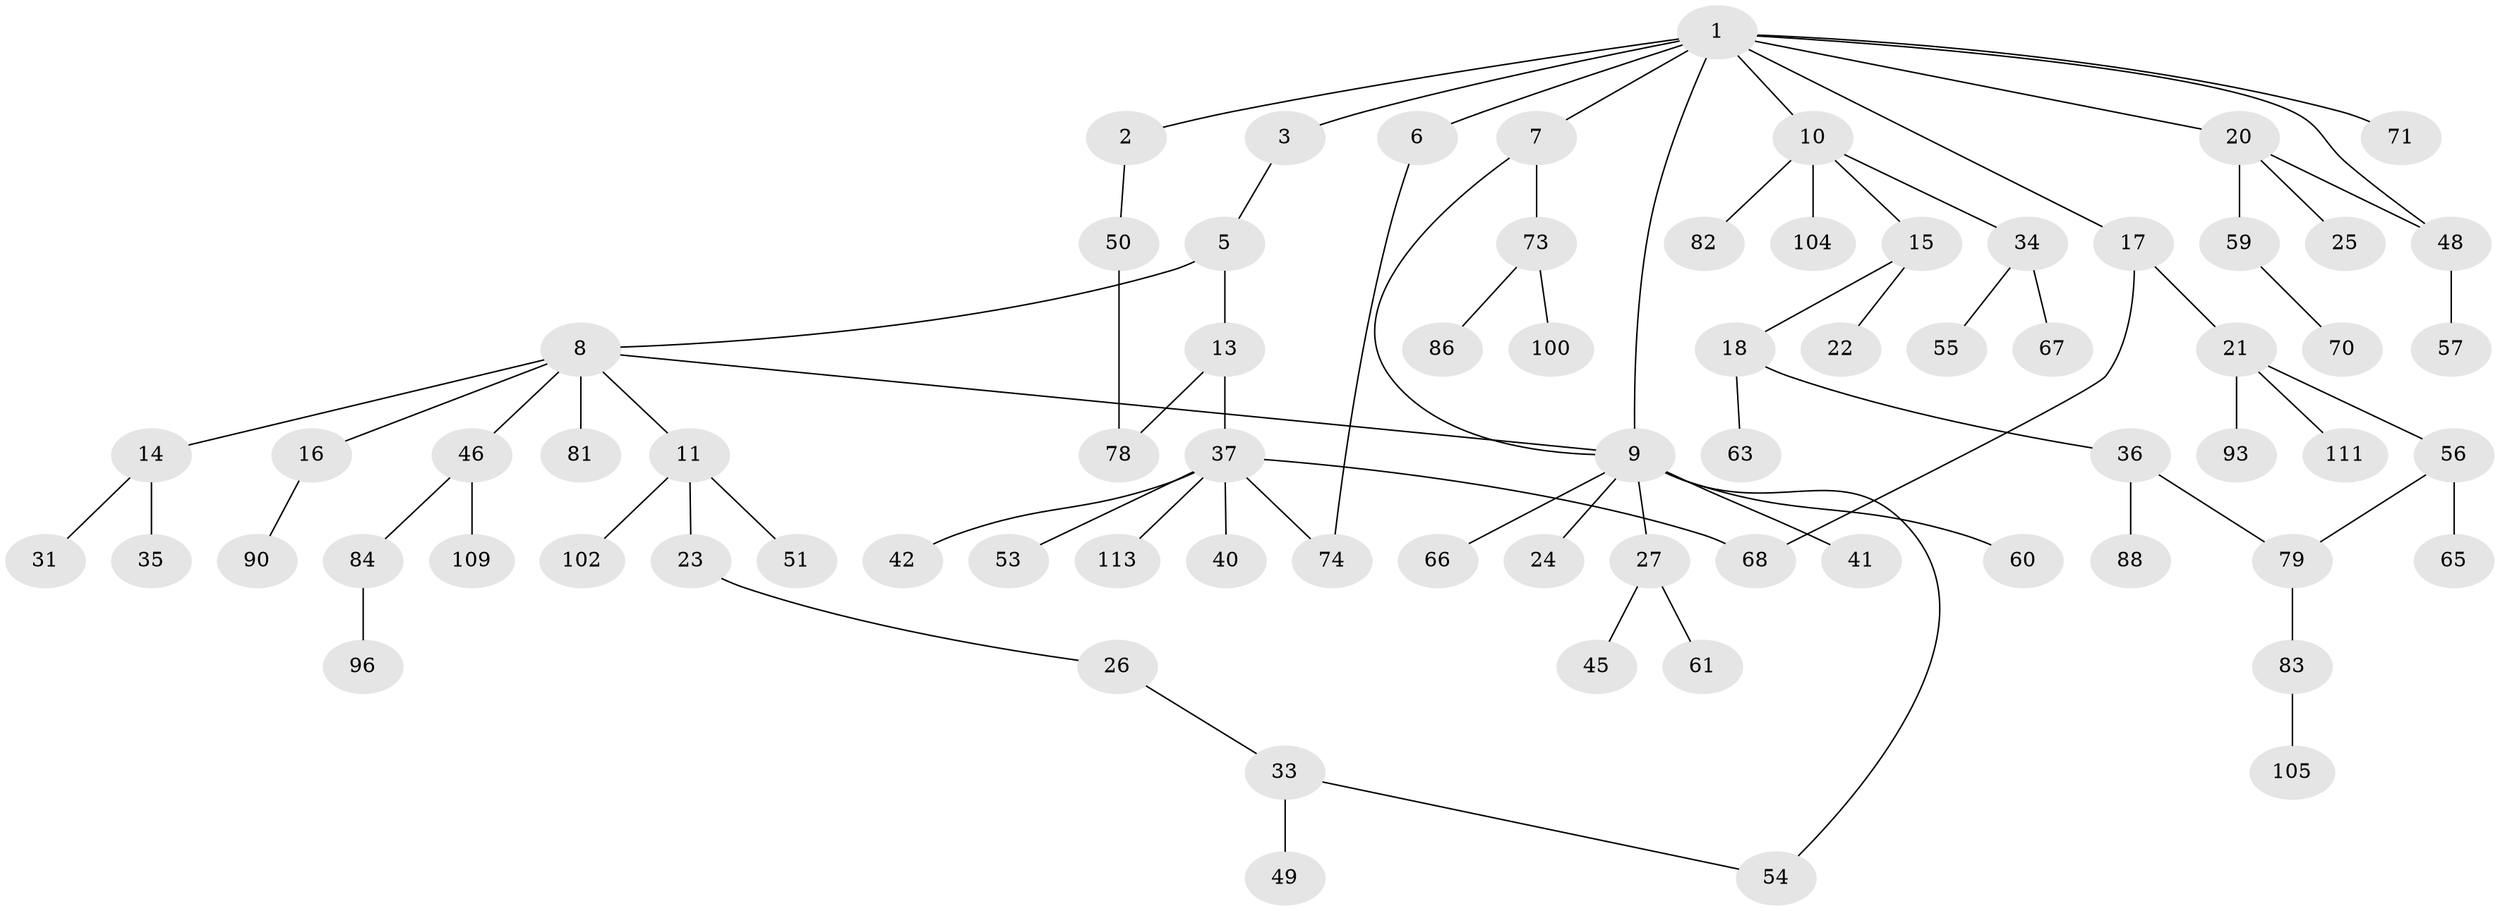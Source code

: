 // Generated by graph-tools (version 1.1) at 2025/51/02/27/25 19:51:40]
// undirected, 74 vertices, 81 edges
graph export_dot {
graph [start="1"]
  node [color=gray90,style=filled];
  1 [super="+4"];
  2 [super="+89"];
  3;
  5 [super="+58"];
  6 [super="+47"];
  7 [super="+19"];
  8 [super="+12"];
  9 [super="+44"];
  10 [super="+30"];
  11 [super="+99"];
  13 [super="+29"];
  14 [super="+32"];
  15 [super="+69"];
  16 [super="+108"];
  17 [super="+72"];
  18 [super="+28"];
  20 [super="+39"];
  21 [super="+76"];
  22 [super="+38"];
  23;
  24 [super="+43"];
  25;
  26 [super="+107"];
  27 [super="+106"];
  31;
  33 [super="+77"];
  34 [super="+101"];
  35;
  36;
  37 [super="+92"];
  40;
  41 [super="+87"];
  42 [super="+80"];
  45;
  46 [super="+75"];
  48 [super="+52"];
  49;
  50;
  51;
  53;
  54 [super="+98"];
  55;
  56 [super="+64"];
  57;
  59;
  60 [super="+62"];
  61;
  63 [super="+110"];
  65;
  66;
  67;
  68;
  70;
  71;
  73 [super="+85"];
  74;
  78 [super="+94"];
  79 [super="+95"];
  81;
  82 [super="+103"];
  83;
  84;
  86;
  88 [super="+91"];
  90;
  93 [super="+97"];
  96;
  100;
  102;
  104;
  105 [super="+112"];
  109;
  111;
  113;
  1 -- 2;
  1 -- 3;
  1 -- 6;
  1 -- 17;
  1 -- 48;
  1 -- 7;
  1 -- 20;
  1 -- 71;
  1 -- 9;
  1 -- 10;
  2 -- 50;
  3 -- 5;
  5 -- 8;
  5 -- 13;
  6 -- 74;
  7 -- 9;
  7 -- 73;
  8 -- 9;
  8 -- 11;
  8 -- 14;
  8 -- 16;
  8 -- 81;
  8 -- 46;
  9 -- 24;
  9 -- 27;
  9 -- 41;
  9 -- 60;
  9 -- 66;
  9 -- 54;
  10 -- 15;
  10 -- 34;
  10 -- 104;
  10 -- 82;
  11 -- 23;
  11 -- 51;
  11 -- 102;
  13 -- 37;
  13 -- 78;
  14 -- 31;
  14 -- 35;
  15 -- 18;
  15 -- 22;
  16 -- 90;
  17 -- 21;
  17 -- 68;
  18 -- 36;
  18 -- 63;
  20 -- 25;
  20 -- 48;
  20 -- 59;
  21 -- 56;
  21 -- 93;
  21 -- 111;
  23 -- 26;
  26 -- 33;
  27 -- 45;
  27 -- 61;
  33 -- 49;
  33 -- 54;
  34 -- 55;
  34 -- 67;
  36 -- 88;
  36 -- 79;
  37 -- 40;
  37 -- 42;
  37 -- 53;
  37 -- 74;
  37 -- 68;
  37 -- 113;
  46 -- 84;
  46 -- 109;
  48 -- 57;
  50 -- 78;
  56 -- 79;
  56 -- 65;
  59 -- 70;
  73 -- 100;
  73 -- 86;
  79 -- 83;
  83 -- 105;
  84 -- 96;
}
